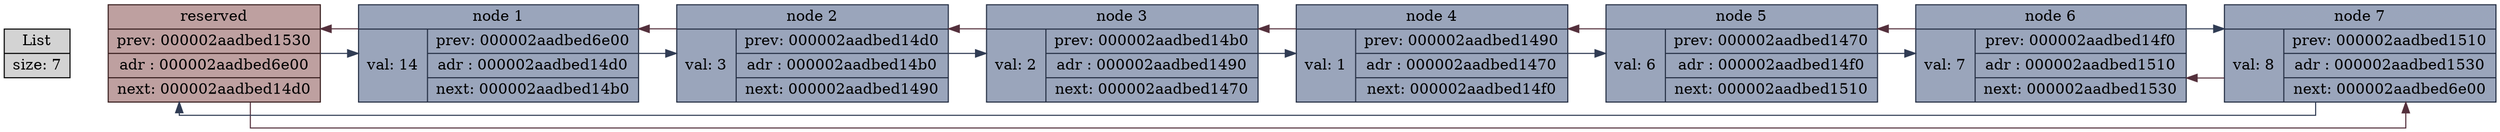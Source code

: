 digraph G{
rankdir=LR;node [shape=record,style="filled"];
splines=ortho;
info [label = "List | size: 7 "]info->node000002aadbed6e00 [style=invis, weight = 100]
node000002aadbed6e00 [label="reserved|prev: 000002aadbed1530|adr : 000002aadbed6e00|next: 000002aadbed14d0",fillcolor="#BEA0A0",color="#361C1C"];
node000002aadbed6e00->node000002aadbed14d0 [style=invis, weight = 100]
node000002aadbed6e00->node000002aadbed14d0 [color="#303C54",constraint=false];
node000002aadbed6e00->node000002aadbed1530 [color="#54303c",constraint=false];
node000002aadbed14d0 [label="node 1|{val: 14|{prev: 000002aadbed6e00|adr : 000002aadbed14d0|next: 000002aadbed14b0}}",fillcolor="#9AA5BB",color="#232D42"];
node000002aadbed14d0->node000002aadbed14b0 [style=invis, weight = 100]
node000002aadbed14d0->node000002aadbed14b0 [color="#303C54",constraint=false];
node000002aadbed14d0->node000002aadbed6e00 [color="#54303c",constraint=false];
node000002aadbed14b0 [label="node 2|{val: 3|{prev: 000002aadbed14d0|adr : 000002aadbed14b0|next: 000002aadbed1490}}",fillcolor="#9AA5BB",color="#232D42"];
node000002aadbed14b0->node000002aadbed1490 [style=invis, weight = 100]
node000002aadbed14b0->node000002aadbed1490 [color="#303C54",constraint=false];
node000002aadbed14b0->node000002aadbed14d0 [color="#54303c",constraint=false];
node000002aadbed1490 [label="node 3|{val: 2|{prev: 000002aadbed14b0|adr : 000002aadbed1490|next: 000002aadbed1470}}",fillcolor="#9AA5BB",color="#232D42"];
node000002aadbed1490->node000002aadbed1470 [style=invis, weight = 100]
node000002aadbed1490->node000002aadbed1470 [color="#303C54",constraint=false];
node000002aadbed1490->node000002aadbed14b0 [color="#54303c",constraint=false];
node000002aadbed1470 [label="node 4|{val: 1|{prev: 000002aadbed1490|adr : 000002aadbed1470|next: 000002aadbed14f0}}",fillcolor="#9AA5BB",color="#232D42"];
node000002aadbed1470->node000002aadbed14f0 [style=invis, weight = 100]
node000002aadbed1470->node000002aadbed14f0 [color="#303C54",constraint=false];
node000002aadbed1470->node000002aadbed1490 [color="#54303c",constraint=false];
node000002aadbed14f0 [label="node 5|{val: 6|{prev: 000002aadbed1470|adr : 000002aadbed14f0|next: 000002aadbed1510}}",fillcolor="#9AA5BB",color="#232D42"];
node000002aadbed14f0->node000002aadbed1510 [style=invis, weight = 100]
node000002aadbed14f0->node000002aadbed1510 [color="#303C54",constraint=false];
node000002aadbed14f0->node000002aadbed1470 [color="#54303c",constraint=false];
node000002aadbed1510 [label="node 6|{val: 7|{prev: 000002aadbed14f0|adr : 000002aadbed1510|next: 000002aadbed1530}}",fillcolor="#9AA5BB",color="#232D42"];
node000002aadbed1510->node000002aadbed1530 [style=invis, weight = 100]
node000002aadbed1510->node000002aadbed1530 [color="#303C54",constraint=false];
node000002aadbed1510->node000002aadbed14f0 [color="#54303c",constraint=false];
node000002aadbed1530 [label="node 7|{val: 8|{prev: 000002aadbed1510|adr : 000002aadbed1530|next: 000002aadbed6e00}}",fillcolor="#9AA5BB",color="#232D42"];
node000002aadbed1530->node000002aadbed6e00 [color="#303C54",constraint=false];
node000002aadbed1530->node000002aadbed1510 [color="#54303c",constraint=false];
}